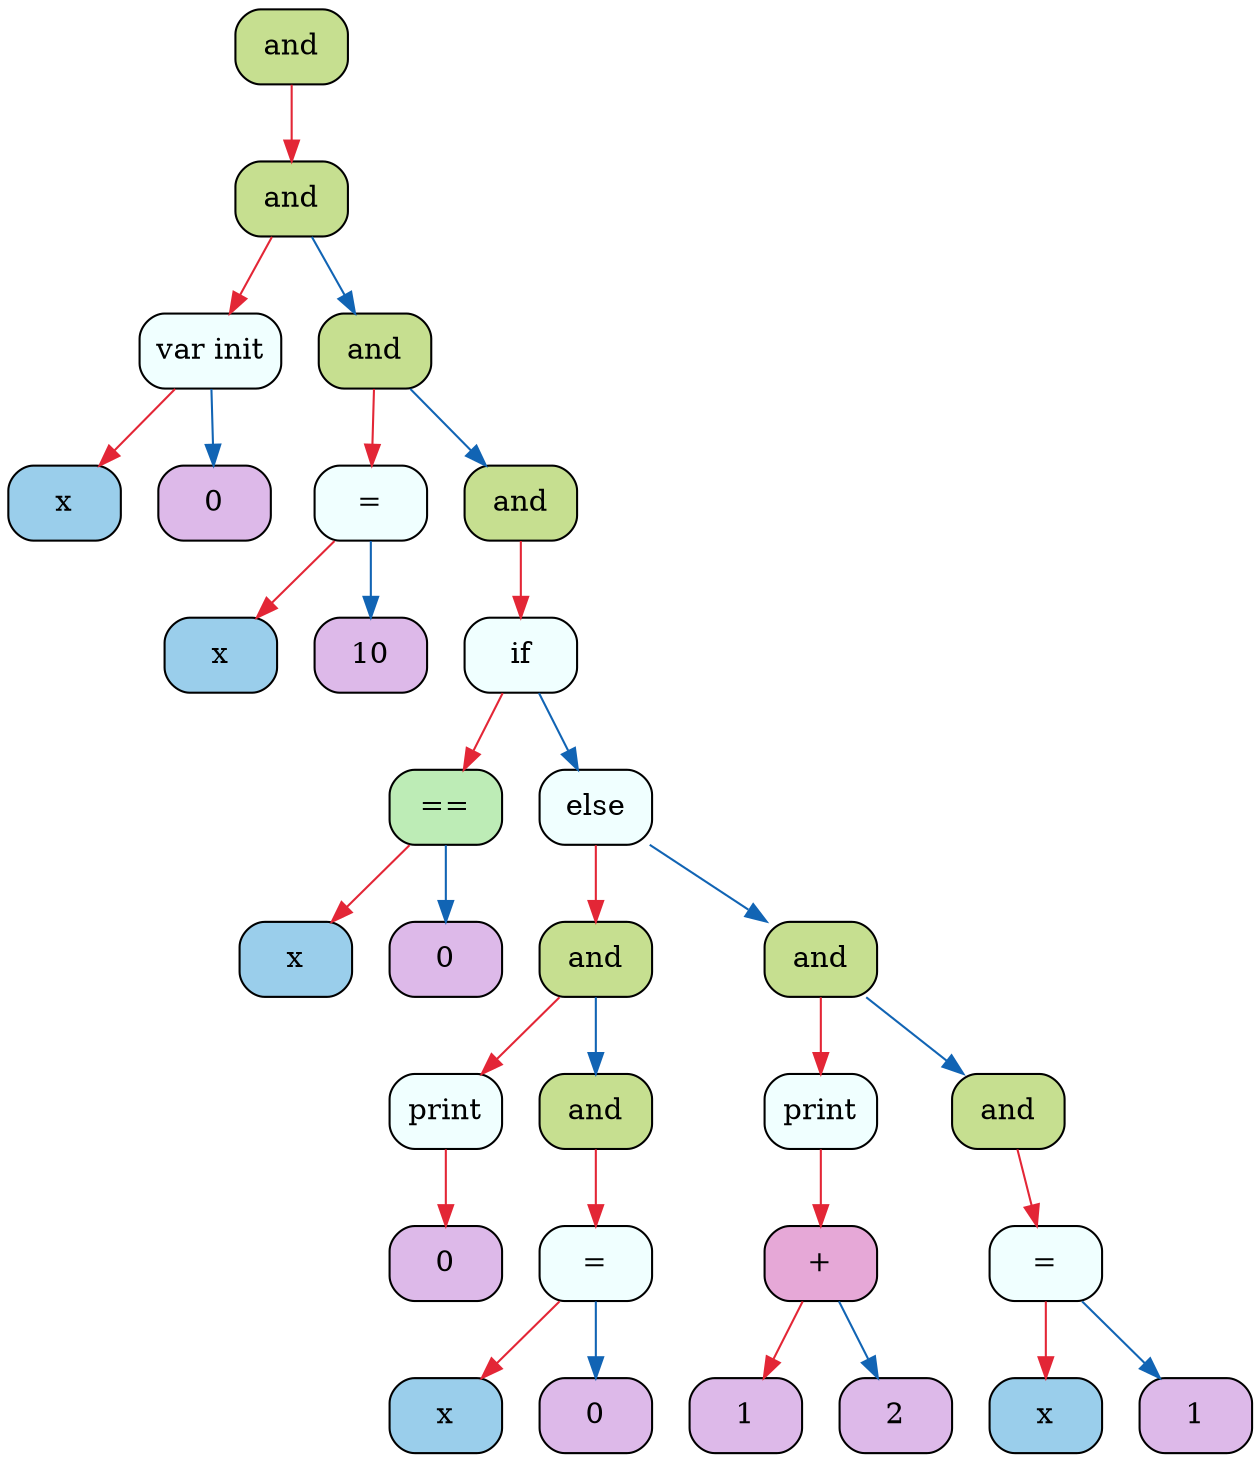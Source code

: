digraph
{
    node_0x606000000b60[shape = Mrecord, label = "{{and}}", style = "filled", fillcolor = "#C6DF90"];
    node_0x606000000b00[shape = Mrecord, label = "{{and}}", style = "filled", fillcolor = "#C6DF90"];
    node_0x6060000000e0[shape = Mrecord, label = "{{var init}}", style = "filled", fillcolor = "#F0FFFF"];
    node_0x606000000020[shape = Mrecord, label = "{{x}}", style = "filled", fillcolor = "#9ACEEB"];
    node_0x606000000080[shape = Mrecord, label = "{{0}}", style = "filled", fillcolor = "#DDB9E9"];
    node_0x606000000aa0[shape = Mrecord, label = "{{and}}", style = "filled", fillcolor = "#C6DF90"];
    node_0x606000000200[shape = Mrecord, label = "{{=}}", style = "filled", fillcolor = "#F0FFFF"];
    node_0x606000000140[shape = Mrecord, label = "{{x}}", style = "filled", fillcolor = "#9ACEEB"];
    node_0x6060000001a0[shape = Mrecord, label = "{{10}}", style = "filled", fillcolor = "#DDB9E9"];
    node_0x606000000a40[shape = Mrecord, label = "{{and}}", style = "filled", fillcolor = "#C6DF90"];
    node_0x6060000009e0[shape = Mrecord, label = "{{if}}", style = "filled", fillcolor = "#F0FFFF"];
    node_0x606000000320[shape = Mrecord, label = "{{==}}", style = "filled", fillcolor = "#BDECB6"];
    node_0x606000000260[shape = Mrecord, label = "{{x}}", style = "filled", fillcolor = "#9ACEEB"];
    node_0x6060000002c0[shape = Mrecord, label = "{{0}}", style = "filled", fillcolor = "#DDB9E9"];
    node_0x606000000980[shape = Mrecord, label = "{{else}}", style = "filled", fillcolor = "#F0FFFF"];
    node_0x6060000005c0[shape = Mrecord, label = "{{and}}", style = "filled", fillcolor = "#C6DF90"];
    node_0x6060000003e0[shape = Mrecord, label = "{{print}}", style = "filled", fillcolor = "#F0FFFF"];
    node_0x606000000380[shape = Mrecord, label = "{{0}}", style = "filled", fillcolor = "#DDB9E9"];
    node_0x606000000560[shape = Mrecord, label = "{{and}}", style = "filled", fillcolor = "#C6DF90"];
    node_0x606000000500[shape = Mrecord, label = "{{=}}", style = "filled", fillcolor = "#F0FFFF"];
    node_0x606000000440[shape = Mrecord, label = "{{x}}", style = "filled", fillcolor = "#9ACEEB"];
    node_0x6060000004a0[shape = Mrecord, label = "{{0}}", style = "filled", fillcolor = "#DDB9E9"];
    node_0x606000000920[shape = Mrecord, label = "{{and}}", style = "filled", fillcolor = "#C6DF90"];
    node_0x606000000740[shape = Mrecord, label = "{{print}}", style = "filled", fillcolor = "#F0FFFF"];
    node_0x6060000006e0[shape = Mrecord, label = "{{+}}", style = "filled", fillcolor = "#E6A8D7"];
    node_0x606000000620[shape = Mrecord, label = "{{1}}", style = "filled", fillcolor = "#DDB9E9"];
    node_0x606000000680[shape = Mrecord, label = "{{2}}", style = "filled", fillcolor = "#DDB9E9"];
    node_0x6060000008c0[shape = Mrecord, label = "{{and}}", style = "filled", fillcolor = "#C6DF90"];
    node_0x606000000860[shape = Mrecord, label = "{{=}}", style = "filled", fillcolor = "#F0FFFF"];
    node_0x6060000007a0[shape = Mrecord, label = "{{x}}", style = "filled", fillcolor = "#9ACEEB"];
    node_0x606000000800[shape = Mrecord, label = "{{1}}", style = "filled", fillcolor = "#DDB9E9"];
    node_0x606000000b60->node_0x606000000b00 [color = "#E32636"];
    node_0x606000000b00->node_0x6060000000e0 [color = "#E32636"];
    node_0x6060000000e0->node_0x606000000020 [color = "#E32636"];
    node_0x6060000000e0->node_0x606000000080 [color = "#1164B4"];
    node_0x606000000b00->node_0x606000000aa0 [color = "#1164B4"];
    node_0x606000000aa0->node_0x606000000200 [color = "#E32636"];
    node_0x606000000200->node_0x606000000140 [color = "#E32636"];
    node_0x606000000200->node_0x6060000001a0 [color = "#1164B4"];
    node_0x606000000aa0->node_0x606000000a40 [color = "#1164B4"];
    node_0x606000000a40->node_0x6060000009e0 [color = "#E32636"];
    node_0x6060000009e0->node_0x606000000320 [color = "#E32636"];
    node_0x606000000320->node_0x606000000260 [color = "#E32636"];
    node_0x606000000320->node_0x6060000002c0 [color = "#1164B4"];
    node_0x6060000009e0->node_0x606000000980 [color = "#1164B4"];
    node_0x606000000980->node_0x6060000005c0 [color = "#E32636"];
    node_0x6060000005c0->node_0x6060000003e0 [color = "#E32636"];
    node_0x6060000003e0->node_0x606000000380 [color = "#E32636"];
    node_0x6060000005c0->node_0x606000000560 [color = "#1164B4"];
    node_0x606000000560->node_0x606000000500 [color = "#E32636"];
    node_0x606000000500->node_0x606000000440 [color = "#E32636"];
    node_0x606000000500->node_0x6060000004a0 [color = "#1164B4"];
    node_0x606000000980->node_0x606000000920 [color = "#1164B4"];
    node_0x606000000920->node_0x606000000740 [color = "#E32636"];
    node_0x606000000740->node_0x6060000006e0 [color = "#E32636"];
    node_0x6060000006e0->node_0x606000000620 [color = "#E32636"];
    node_0x6060000006e0->node_0x606000000680 [color = "#1164B4"];
    node_0x606000000920->node_0x6060000008c0 [color = "#1164B4"];
    node_0x6060000008c0->node_0x606000000860 [color = "#E32636"];
    node_0x606000000860->node_0x6060000007a0 [color = "#E32636"];
    node_0x606000000860->node_0x606000000800 [color = "#1164B4"];
}